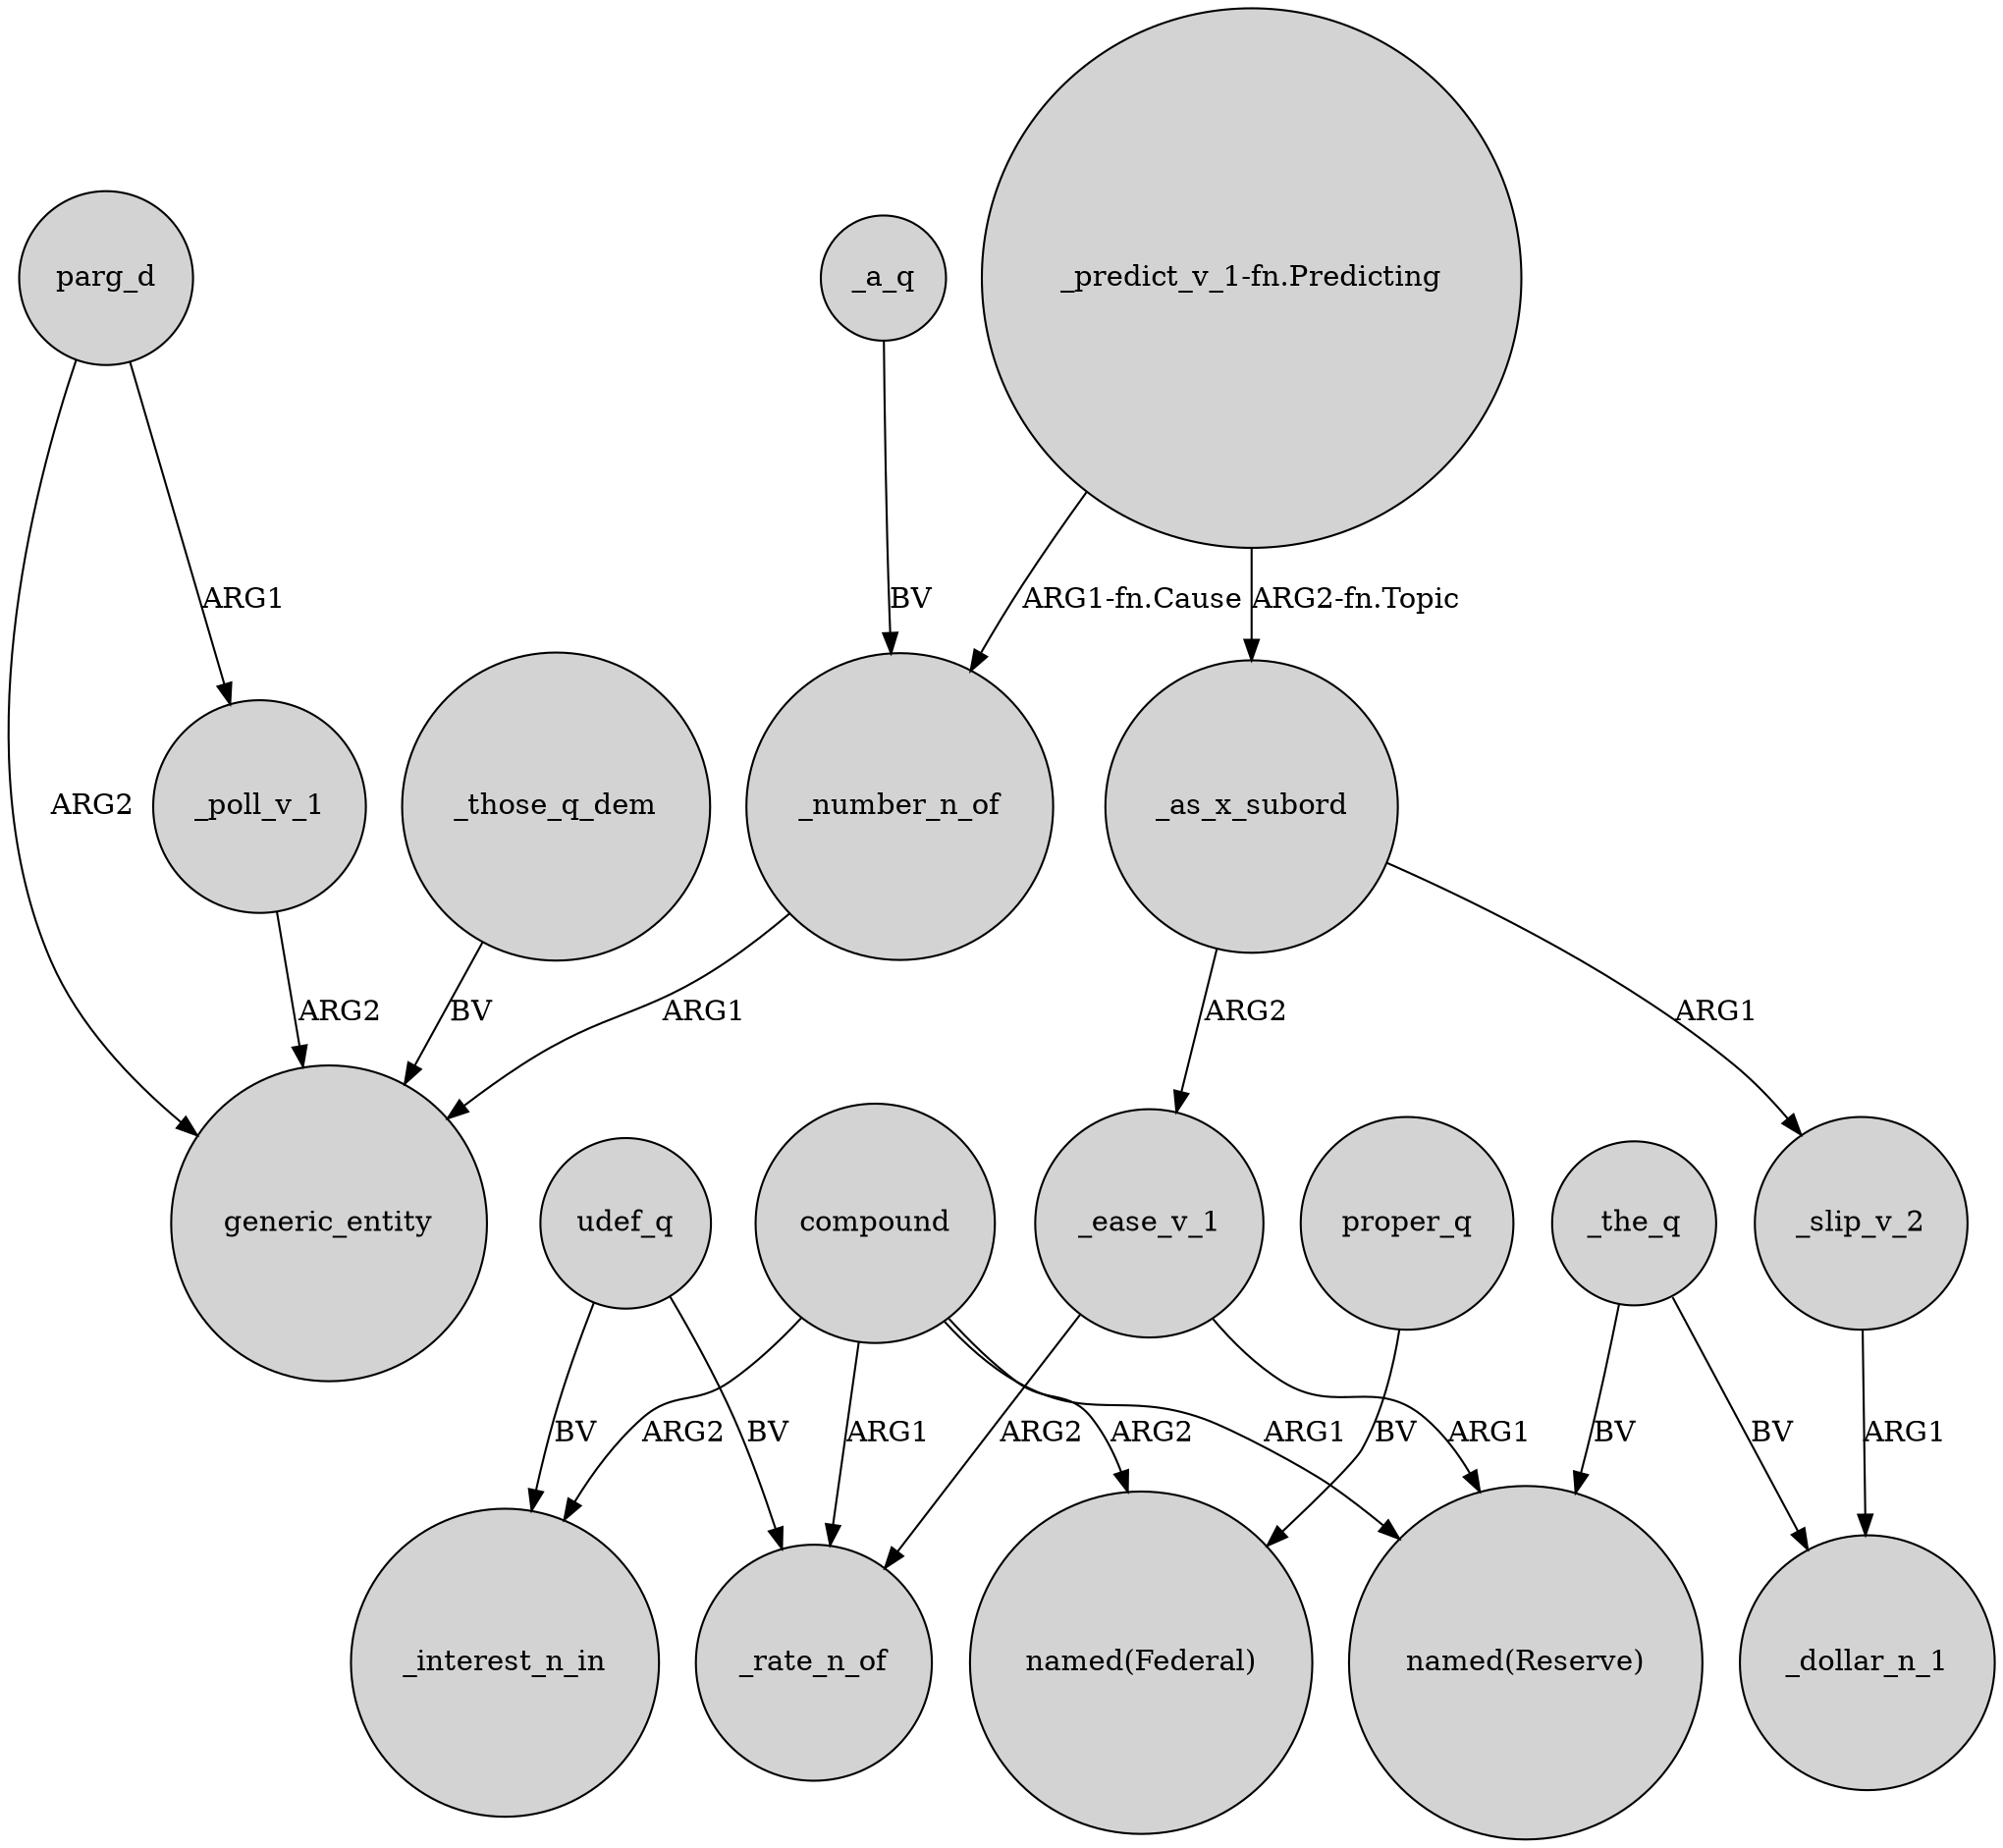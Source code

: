 digraph {
	node [shape=circle style=filled]
	compound -> "named(Reserve)" [label=ARG1]
	parg_d -> _poll_v_1 [label=ARG1]
	_a_q -> _number_n_of [label=BV]
	parg_d -> generic_entity [label=ARG2]
	_the_q -> "named(Reserve)" [label=BV]
	compound -> _rate_n_of [label=ARG1]
	_the_q -> _dollar_n_1 [label=BV]
	_number_n_of -> generic_entity [label=ARG1]
	udef_q -> _rate_n_of [label=BV]
	udef_q -> _interest_n_in [label=BV]
	compound -> _interest_n_in [label=ARG2]
	"_predict_v_1-fn.Predicting" -> _number_n_of [label="ARG1-fn.Cause"]
	_ease_v_1 -> "named(Reserve)" [label=ARG1]
	_slip_v_2 -> _dollar_n_1 [label=ARG1]
	proper_q -> "named(Federal)" [label=BV]
	_as_x_subord -> _ease_v_1 [label=ARG2]
	_poll_v_1 -> generic_entity [label=ARG2]
	_as_x_subord -> _slip_v_2 [label=ARG1]
	_ease_v_1 -> _rate_n_of [label=ARG2]
	compound -> "named(Federal)" [label=ARG2]
	_those_q_dem -> generic_entity [label=BV]
	"_predict_v_1-fn.Predicting" -> _as_x_subord [label="ARG2-fn.Topic"]
}
